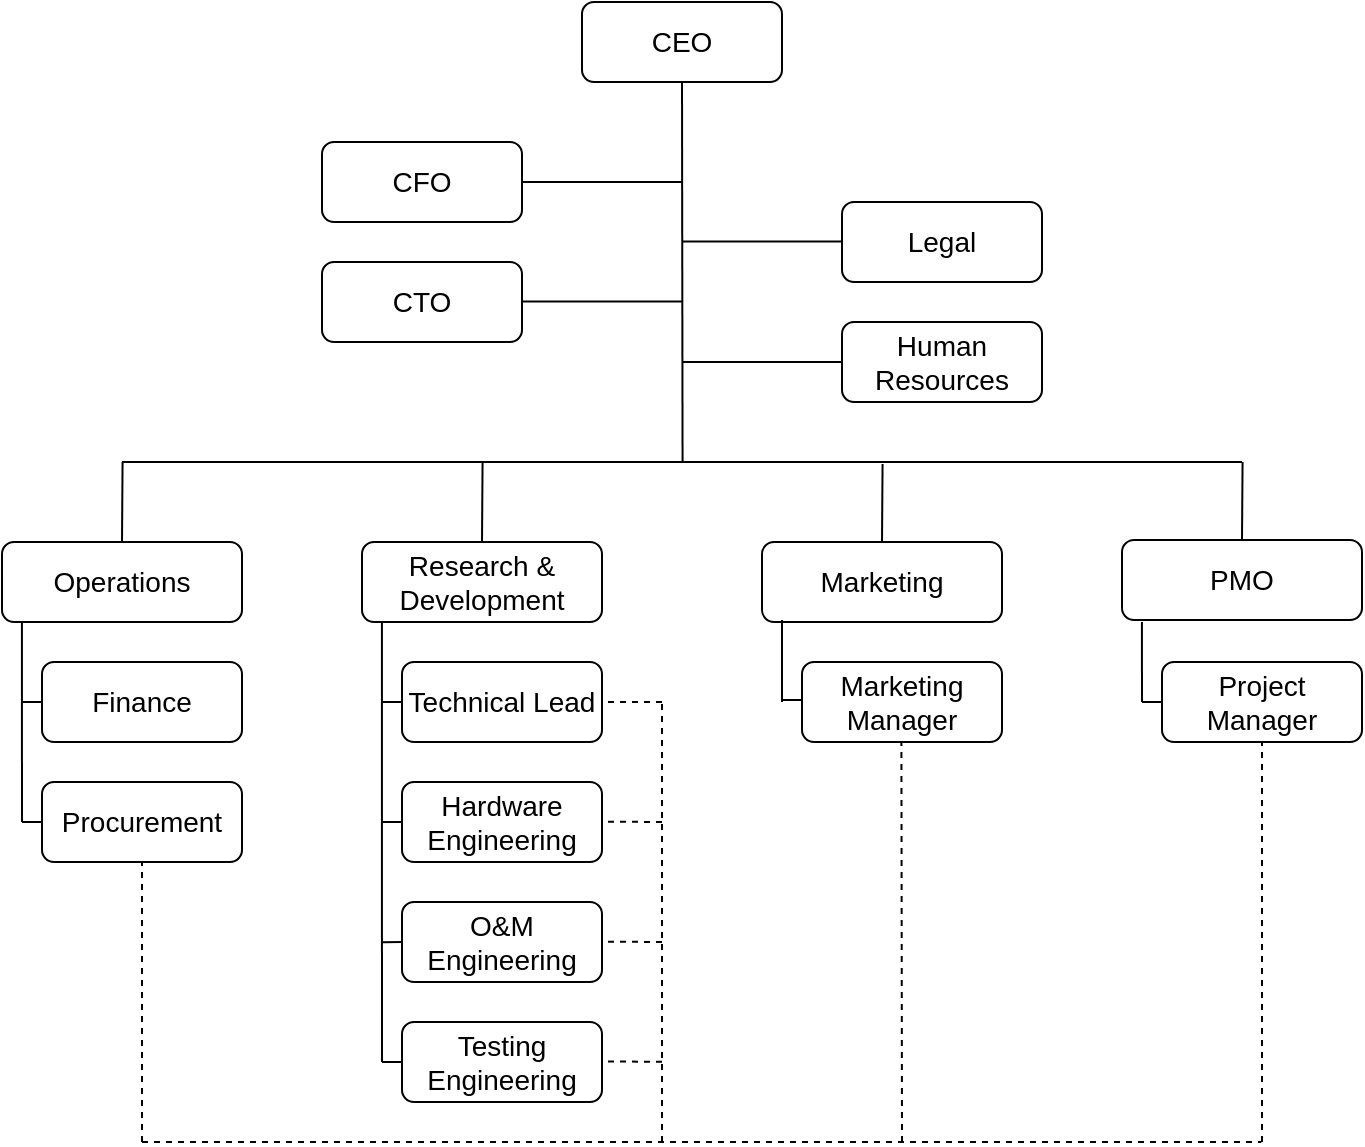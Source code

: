 <mxfile>
    <diagram id="7n2yi-cw_Oiacn9ylE1x" name="第 1 页">
        <mxGraphModel dx="519" dy="1149" grid="1" gridSize="10" guides="1" tooltips="1" connect="1" arrows="1" fold="1" page="1" pageScale="1" pageWidth="1169" pageHeight="827" math="0" shadow="0">
            <root>
                <mxCell id="0"/>
                <mxCell id="1" parent="0"/>
                <mxCell id="35" style="edgeStyle=none;html=1;exitX=0.5;exitY=1;exitDx=0;exitDy=0;fontSize=14;startArrow=none;startFill=0;endArrow=none;endFill=0;" parent="1" source="2" edge="1">
                    <mxGeometry relative="1" as="geometry">
                        <mxPoint x="580.286" y="360" as="targetPoint"/>
                    </mxGeometry>
                </mxCell>
                <mxCell id="2" value="&lt;font style=&quot;font-size: 14px;&quot;&gt;CEO&lt;/font&gt;" style="rounded=1;whiteSpace=wrap;html=1;fontSize=14;" parent="1" vertex="1">
                    <mxGeometry x="530" y="130" width="100" height="40" as="geometry"/>
                </mxCell>
                <mxCell id="41" style="edgeStyle=none;html=1;exitX=0.5;exitY=0;exitDx=0;exitDy=0;fontSize=14;startArrow=none;startFill=0;endArrow=none;endFill=0;" parent="1" source="9" edge="1">
                    <mxGeometry relative="1" as="geometry">
                        <mxPoint x="480.286" y="360" as="targetPoint"/>
                    </mxGeometry>
                </mxCell>
                <mxCell id="9" value="&lt;font style=&quot;font-size: 14px;&quot;&gt;Research &amp;amp; Development&lt;/font&gt;" style="rounded=1;whiteSpace=wrap;html=1;fontSize=14;" parent="1" vertex="1">
                    <mxGeometry x="420" y="400" width="120" height="40" as="geometry"/>
                </mxCell>
                <mxCell id="23" value="" style="endArrow=none;html=1;fontSize=14;exitX=1;exitY=0.5;exitDx=0;exitDy=0;" parent="1" source="26" edge="1">
                    <mxGeometry width="50" height="50" relative="1" as="geometry">
                        <mxPoint x="505" y="220" as="sourcePoint"/>
                        <mxPoint x="580" y="220" as="targetPoint"/>
                    </mxGeometry>
                </mxCell>
                <mxCell id="26" value="CFO" style="rounded=1;whiteSpace=wrap;html=1;fontSize=14;" parent="1" vertex="1">
                    <mxGeometry x="400" y="200" width="100" height="40" as="geometry"/>
                </mxCell>
                <mxCell id="27" value="CTO" style="rounded=1;whiteSpace=wrap;html=1;fontSize=14;" parent="1" vertex="1">
                    <mxGeometry x="400" y="260" width="100" height="40" as="geometry"/>
                </mxCell>
                <mxCell id="28" value="" style="endArrow=none;html=1;fontSize=14;exitX=1;exitY=0.5;exitDx=0;exitDy=0;" parent="1" edge="1">
                    <mxGeometry width="50" height="50" relative="1" as="geometry">
                        <mxPoint x="500" y="279.71" as="sourcePoint"/>
                        <mxPoint x="580" y="279.71" as="targetPoint"/>
                    </mxGeometry>
                </mxCell>
                <mxCell id="30" value="" style="endArrow=none;html=1;fontSize=14;exitX=1;exitY=0.5;exitDx=0;exitDy=0;" parent="1" edge="1">
                    <mxGeometry width="50" height="50" relative="1" as="geometry">
                        <mxPoint x="580" y="249.71" as="sourcePoint"/>
                        <mxPoint x="660" y="249.71" as="targetPoint"/>
                    </mxGeometry>
                </mxCell>
                <mxCell id="31" value="" style="endArrow=none;html=1;fontSize=14;" parent="1" edge="1">
                    <mxGeometry width="50" height="50" relative="1" as="geometry">
                        <mxPoint x="580" y="310" as="sourcePoint"/>
                        <mxPoint x="660" y="310" as="targetPoint"/>
                    </mxGeometry>
                </mxCell>
                <mxCell id="32" value="Legal" style="rounded=1;whiteSpace=wrap;html=1;fontSize=14;" parent="1" vertex="1">
                    <mxGeometry x="660" y="230" width="100" height="40" as="geometry"/>
                </mxCell>
                <mxCell id="33" value="Human Resources" style="rounded=1;whiteSpace=wrap;html=1;fontSize=14;" parent="1" vertex="1">
                    <mxGeometry x="660" y="290" width="100" height="40" as="geometry"/>
                </mxCell>
                <mxCell id="36" style="edgeStyle=none;html=1;fontSize=14;startArrow=none;startFill=0;endArrow=none;endFill=0;" parent="1" edge="1">
                    <mxGeometry relative="1" as="geometry">
                        <mxPoint x="300" y="360" as="targetPoint"/>
                        <mxPoint x="860" y="360" as="sourcePoint"/>
                    </mxGeometry>
                </mxCell>
                <mxCell id="42" style="edgeStyle=none;html=1;exitX=0.5;exitY=0;exitDx=0;exitDy=0;fontSize=14;startArrow=none;startFill=0;endArrow=none;endFill=0;" parent="1" source="37" edge="1">
                    <mxGeometry relative="1" as="geometry">
                        <mxPoint x="680.286" y="361" as="targetPoint"/>
                    </mxGeometry>
                </mxCell>
                <mxCell id="37" value="Marketing" style="rounded=1;whiteSpace=wrap;html=1;fontSize=14;" parent="1" vertex="1">
                    <mxGeometry x="620" y="400" width="120" height="40" as="geometry"/>
                </mxCell>
                <mxCell id="43" style="edgeStyle=none;html=1;exitX=0.5;exitY=0;exitDx=0;exitDy=0;fontSize=14;startArrow=none;startFill=0;endArrow=none;endFill=0;" parent="1" source="38" edge="1">
                    <mxGeometry relative="1" as="geometry">
                        <mxPoint x="860.286" y="360" as="targetPoint"/>
                    </mxGeometry>
                </mxCell>
                <mxCell id="38" value="PMO" style="rounded=1;whiteSpace=wrap;html=1;fontSize=14;" parent="1" vertex="1">
                    <mxGeometry x="800" y="399" width="120" height="40" as="geometry"/>
                </mxCell>
                <mxCell id="40" style="edgeStyle=none;html=1;exitX=0.5;exitY=0;exitDx=0;exitDy=0;fontSize=14;startArrow=none;startFill=0;endArrow=none;endFill=0;" parent="1" source="39" edge="1">
                    <mxGeometry relative="1" as="geometry">
                        <mxPoint x="300.286" y="360" as="targetPoint"/>
                    </mxGeometry>
                </mxCell>
                <mxCell id="52" style="edgeStyle=none;html=1;exitX=0.083;exitY=1;exitDx=0;exitDy=0;fontSize=14;startArrow=none;startFill=0;endArrow=none;endFill=0;exitPerimeter=0;" parent="1" source="39" edge="1">
                    <mxGeometry relative="1" as="geometry">
                        <mxPoint x="250" y="540" as="targetPoint"/>
                    </mxGeometry>
                </mxCell>
                <mxCell id="39" value="Operations" style="rounded=1;whiteSpace=wrap;html=1;fontSize=14;" parent="1" vertex="1">
                    <mxGeometry x="240" y="400" width="120" height="40" as="geometry"/>
                </mxCell>
                <mxCell id="54" style="edgeStyle=none;html=1;exitX=0;exitY=0.5;exitDx=0;exitDy=0;fontSize=14;startArrow=none;startFill=0;endArrow=none;endFill=0;" parent="1" source="44" edge="1">
                    <mxGeometry relative="1" as="geometry">
                        <mxPoint x="250" y="480" as="targetPoint"/>
                    </mxGeometry>
                </mxCell>
                <mxCell id="44" value="Finance" style="rounded=1;whiteSpace=wrap;html=1;fontSize=14;" parent="1" vertex="1">
                    <mxGeometry x="260" y="460" width="100" height="40" as="geometry"/>
                </mxCell>
                <mxCell id="53" style="edgeStyle=none;html=1;exitX=0;exitY=0.5;exitDx=0;exitDy=0;fontSize=14;startArrow=none;startFill=0;endArrow=none;endFill=0;" parent="1" source="47" edge="1">
                    <mxGeometry relative="1" as="geometry">
                        <mxPoint x="250" y="540" as="targetPoint"/>
                    </mxGeometry>
                </mxCell>
                <mxCell id="47" value="Procurement" style="rounded=1;whiteSpace=wrap;html=1;fontSize=14;" parent="1" vertex="1">
                    <mxGeometry x="260" y="520" width="100" height="40" as="geometry"/>
                </mxCell>
                <mxCell id="48" value="Hardware Engineering&lt;span style=&quot;color: rgba(0, 0, 0, 0); font-family: monospace; font-size: 0px; text-align: start;&quot;&gt;%3CmxGraphModel%3E%3Croot%3E%3CmxCell%20id%3D%220%22%2F%3E%3CmxCell%20id%3D%221%22%20parent%3D%220%22%2F%3E%3CmxCell%20id%3D%222%22%20value%3D%22Operations%22%20style%3D%22rounded%3D1%3BwhiteSpace%3Dwrap%3Bhtml%3D1%3BfontSize%3D14%3B%22%20vertex%3D%221%22%20parent%3D%221%22%3E%3CmxGeometry%20x%3D%22300%22%20y%3D%22460%22%20width%3D%22100%22%20height%3D%2240%22%20as%3D%22geometry%22%2F%3E%3C%2FmxCell%3E%3C%2Froot%3E%3C%2FmxGraphModel%3E&lt;/span&gt;" style="rounded=1;whiteSpace=wrap;html=1;fontSize=14;" parent="1" vertex="1">
                    <mxGeometry x="440" y="520" width="100" height="40" as="geometry"/>
                </mxCell>
                <mxCell id="49" value="O&amp;amp;M Engineering&lt;span style=&quot;color: rgba(0, 0, 0, 0); font-family: monospace; font-size: 0px; text-align: start;&quot;&gt;%3CmxGraphModel%3E%3Croot%3E%3CmxCell%20id%3D%220%22%2F%3E%3CmxCell%20id%3D%221%22%20parent%3D%220%22%2F%3E%3CmxCell%20id%3D%222%22%20value%3D%22Operations%22%20style%3D%22rounded%3D1%3BwhiteSpace%3Dwrap%3Bhtml%3D1%3BfontSize%3D14%3B%22%20vertex%3D%221%22%20parent%3D%221%22%3E%3CmxGeometry%20x%3D%22300%22%20y%3D%22460%22%20width%3D%22100%22%20height%3D%2240%22%20as%3D%22geometry%22%2F%3E%3C%2FmxCell%3E%3C%2Froot%3E%3C%2FmxGraphModel%3E&lt;/span&gt;" style="rounded=1;whiteSpace=wrap;html=1;fontSize=14;" parent="1" vertex="1">
                    <mxGeometry x="440" y="580" width="100" height="40" as="geometry"/>
                </mxCell>
                <mxCell id="61" style="edgeStyle=none;html=1;fontSize=14;startArrow=none;startFill=0;endArrow=none;endFill=0;" parent="1" edge="1">
                    <mxGeometry relative="1" as="geometry">
                        <mxPoint x="430" y="600.143" as="targetPoint"/>
                        <mxPoint x="440" y="600" as="sourcePoint"/>
                    </mxGeometry>
                </mxCell>
                <mxCell id="50" value="Testing Engineering&lt;span style=&quot;color: rgba(0, 0, 0, 0); font-family: monospace; font-size: 0px; text-align: start;&quot;&gt;%3CmxGraphModel%3E%3Croot%3E%3CmxCell%20id%3D%220%22%2F%3E%3CmxCell%20id%3D%221%22%20parent%3D%220%22%2F%3E%3CmxCell%20id%3D%222%22%20value%3D%22Operations%22%20style%3D%22rounded%3D1%3BwhiteSpace%3Dwrap%3Bhtml%3D1%3BfontSize%3D14%3B%22%20vertex%3D%221%22%20parent%3D%221%22%3E%3CmxGeometry%20x%3D%22300%22%20y%3D%22460%22%20width%3D%22100%22%20height%3D%2240%22%20as%3D%22geometry%22%2F%3E%3C%2FmxCell%3E%3C%2Froot%3E%3C%2FmxGraphModel%3E&lt;/span&gt;" style="rounded=1;whiteSpace=wrap;html=1;fontSize=14;" parent="1" vertex="1">
                    <mxGeometry x="440" y="640" width="100" height="40" as="geometry"/>
                </mxCell>
                <mxCell id="51" value="Project Manager" style="rounded=1;whiteSpace=wrap;html=1;fontSize=14;" parent="1" vertex="1">
                    <mxGeometry x="820" y="460" width="100" height="40" as="geometry"/>
                </mxCell>
                <mxCell id="55" style="edgeStyle=none;html=1;exitX=0.083;exitY=1;exitDx=0;exitDy=0;fontSize=14;startArrow=none;startFill=0;endArrow=none;endFill=0;exitPerimeter=0;" parent="1" edge="1">
                    <mxGeometry relative="1" as="geometry">
                        <mxPoint x="430" y="660" as="targetPoint"/>
                        <mxPoint x="429.96" y="440" as="sourcePoint"/>
                    </mxGeometry>
                </mxCell>
                <mxCell id="56" style="edgeStyle=none;html=1;exitX=0;exitY=0.5;exitDx=0;exitDy=0;fontSize=14;startArrow=none;startFill=0;endArrow=none;endFill=0;" parent="1" edge="1">
                    <mxGeometry relative="1" as="geometry">
                        <mxPoint x="430" y="480" as="targetPoint"/>
                        <mxPoint x="440" y="480" as="sourcePoint"/>
                    </mxGeometry>
                </mxCell>
                <mxCell id="57" style="edgeStyle=none;html=1;fontSize=14;startArrow=none;startFill=0;endArrow=none;endFill=0;" parent="1" edge="1">
                    <mxGeometry relative="1" as="geometry">
                        <mxPoint x="430" y="540" as="targetPoint"/>
                        <mxPoint x="440" y="540" as="sourcePoint"/>
                    </mxGeometry>
                </mxCell>
                <mxCell id="58" style="edgeStyle=none;html=1;exitX=0.083;exitY=1;exitDx=0;exitDy=0;fontSize=14;startArrow=none;startFill=0;endArrow=none;endFill=0;exitPerimeter=0;" parent="1" edge="1">
                    <mxGeometry relative="1" as="geometry">
                        <mxPoint x="810" y="480" as="targetPoint"/>
                        <mxPoint x="809.96" y="440" as="sourcePoint"/>
                    </mxGeometry>
                </mxCell>
                <mxCell id="59" style="edgeStyle=none;html=1;exitX=0;exitY=0.5;exitDx=0;exitDy=0;fontSize=14;startArrow=none;startFill=0;endArrow=none;endFill=0;" parent="1" edge="1">
                    <mxGeometry relative="1" as="geometry">
                        <mxPoint x="810" y="480" as="targetPoint"/>
                        <mxPoint x="820" y="480" as="sourcePoint"/>
                    </mxGeometry>
                </mxCell>
                <mxCell id="63" value="" style="endArrow=none;dashed=1;html=1;fontSize=14;" parent="1" edge="1">
                    <mxGeometry width="50" height="50" relative="1" as="geometry">
                        <mxPoint x="870" y="700" as="sourcePoint"/>
                        <mxPoint x="870" y="500" as="targetPoint"/>
                    </mxGeometry>
                </mxCell>
                <mxCell id="64" value="" style="endArrow=none;dashed=1;html=1;fontSize=14;" parent="1" edge="1">
                    <mxGeometry width="50" height="50" relative="1" as="geometry">
                        <mxPoint x="310" y="700" as="sourcePoint"/>
                        <mxPoint x="869.66" y="700" as="targetPoint"/>
                    </mxGeometry>
                </mxCell>
                <mxCell id="65" value="" style="endArrow=none;dashed=1;html=1;fontSize=14;" parent="1" edge="1">
                    <mxGeometry width="50" height="50" relative="1" as="geometry">
                        <mxPoint x="310" y="700" as="sourcePoint"/>
                        <mxPoint x="310" y="560" as="targetPoint"/>
                    </mxGeometry>
                </mxCell>
                <mxCell id="66" value="" style="endArrow=none;dashed=1;html=1;fontSize=14;" parent="1" edge="1">
                    <mxGeometry width="50" height="50" relative="1" as="geometry">
                        <mxPoint x="690" y="700" as="sourcePoint"/>
                        <mxPoint x="689.7" y="500" as="targetPoint"/>
                    </mxGeometry>
                </mxCell>
                <mxCell id="67" value="" style="endArrow=none;dashed=1;html=1;fontSize=14;" parent="1" edge="1">
                    <mxGeometry width="50" height="50" relative="1" as="geometry">
                        <mxPoint x="570" y="700" as="sourcePoint"/>
                        <mxPoint x="570" y="480" as="targetPoint"/>
                    </mxGeometry>
                </mxCell>
                <mxCell id="68" value="" style="endArrow=none;dashed=1;html=1;fontSize=14;" parent="1" edge="1">
                    <mxGeometry width="50" height="50" relative="1" as="geometry">
                        <mxPoint x="570" y="480" as="sourcePoint"/>
                        <mxPoint x="540" y="480" as="targetPoint"/>
                    </mxGeometry>
                </mxCell>
                <mxCell id="69" value="" style="endArrow=none;dashed=1;html=1;fontSize=14;" parent="1" edge="1">
                    <mxGeometry width="50" height="50" relative="1" as="geometry">
                        <mxPoint x="570" y="540" as="sourcePoint"/>
                        <mxPoint x="540" y="539.8" as="targetPoint"/>
                    </mxGeometry>
                </mxCell>
                <mxCell id="70" value="" style="endArrow=none;dashed=1;html=1;fontSize=14;" parent="1" edge="1">
                    <mxGeometry width="50" height="50" relative="1" as="geometry">
                        <mxPoint x="570" y="600" as="sourcePoint"/>
                        <mxPoint x="540" y="599.8" as="targetPoint"/>
                    </mxGeometry>
                </mxCell>
                <mxCell id="76" value="Technical Lead" style="rounded=1;whiteSpace=wrap;html=1;fontSize=14;" vertex="1" parent="1">
                    <mxGeometry x="440" y="460" width="100" height="40" as="geometry"/>
                </mxCell>
                <mxCell id="77" style="edgeStyle=none;html=1;fontSize=14;startArrow=none;startFill=0;endArrow=none;endFill=0;" edge="1" parent="1">
                    <mxGeometry relative="1" as="geometry">
                        <mxPoint x="440" y="660" as="targetPoint"/>
                        <mxPoint x="430" y="660" as="sourcePoint"/>
                    </mxGeometry>
                </mxCell>
                <mxCell id="78" value="" style="endArrow=none;dashed=1;html=1;fontSize=14;" edge="1" parent="1">
                    <mxGeometry width="50" height="50" relative="1" as="geometry">
                        <mxPoint x="570" y="659.9" as="sourcePoint"/>
                        <mxPoint x="540" y="659.7" as="targetPoint"/>
                    </mxGeometry>
                </mxCell>
                <mxCell id="79" value="Marketing Manager" style="rounded=1;whiteSpace=wrap;html=1;fontSize=14;" vertex="1" parent="1">
                    <mxGeometry x="640" y="460" width="100" height="40" as="geometry"/>
                </mxCell>
                <mxCell id="80" style="edgeStyle=none;html=1;exitX=0.083;exitY=1;exitDx=0;exitDy=0;fontSize=14;startArrow=none;startFill=0;endArrow=none;endFill=0;exitPerimeter=0;" edge="1" parent="1">
                    <mxGeometry relative="1" as="geometry">
                        <mxPoint x="630" y="480" as="targetPoint"/>
                        <mxPoint x="630.0" y="439" as="sourcePoint"/>
                    </mxGeometry>
                </mxCell>
                <mxCell id="81" style="edgeStyle=none;html=1;exitX=0.083;exitY=1;exitDx=0;exitDy=0;fontSize=14;startArrow=none;startFill=0;endArrow=none;endFill=0;exitPerimeter=0;" edge="1" parent="1">
                    <mxGeometry relative="1" as="geometry">
                        <mxPoint x="640" y="479" as="targetPoint"/>
                        <mxPoint x="630.0" y="479" as="sourcePoint"/>
                    </mxGeometry>
                </mxCell>
            </root>
        </mxGraphModel>
    </diagram>
</mxfile>

